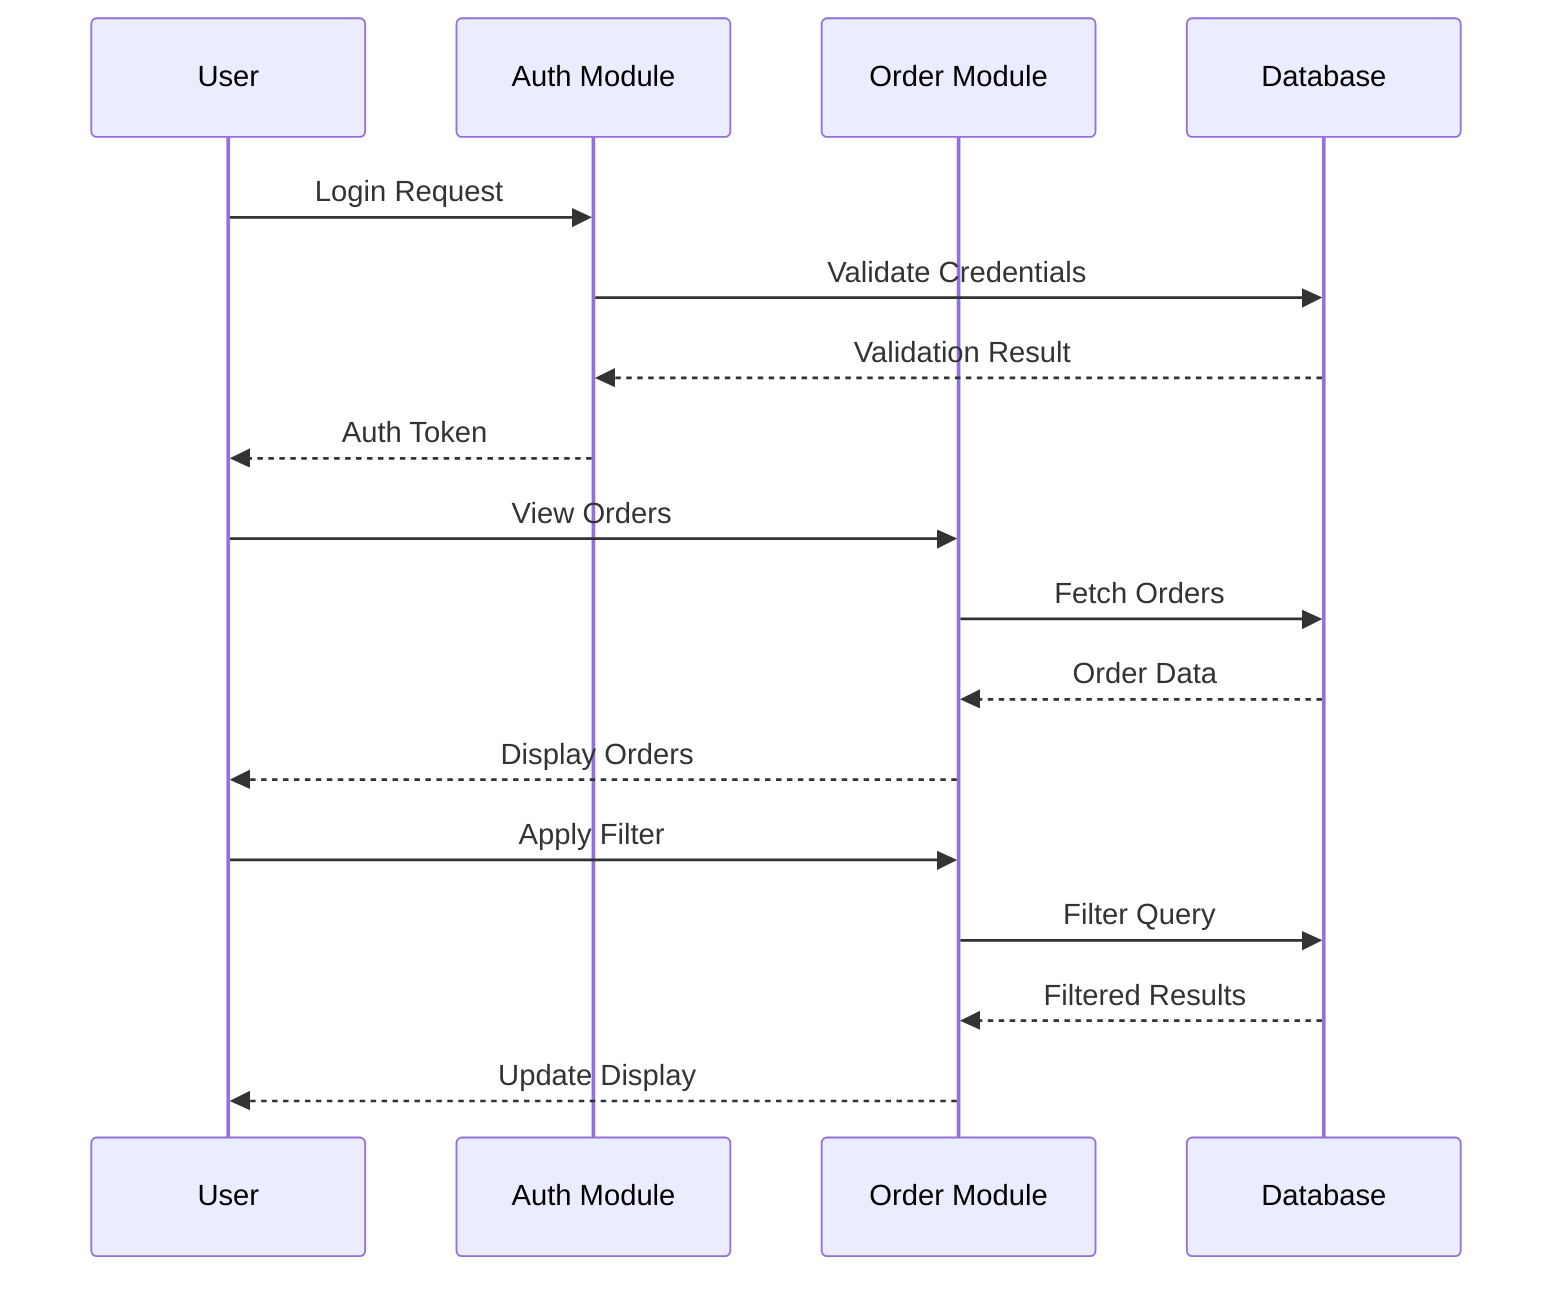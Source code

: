 sequenceDiagram
    participant U as User
    participant A as Auth Module
    participant O as Order Module
    participant D as Database
    
    U->>A: Login Request
    A->>D: Validate Credentials
    D-->>A: Validation Result
    A-->>U: Auth Token
    
    U->>O: View Orders
    O->>D: Fetch Orders
    D-->>O: Order Data
    O-->>U: Display Orders
    
    U->>O: Apply Filter
    O->>D: Filter Query
    D-->>O: Filtered Results
    O-->>U: Update Display